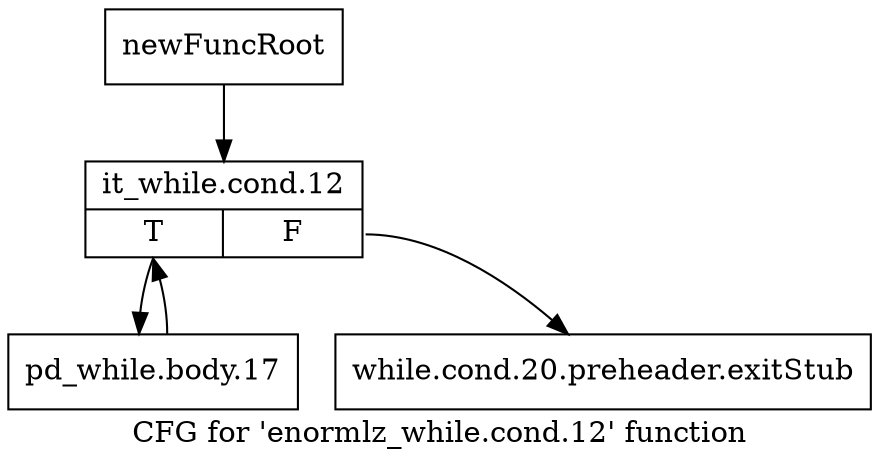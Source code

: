 digraph "CFG for 'enormlz_while.cond.12' function" {
	label="CFG for 'enormlz_while.cond.12' function";

	Node0xb7fb400 [shape=record,label="{newFuncRoot}"];
	Node0xb7fb400 -> Node0xb7fb4a0;
	Node0xb7fb450 [shape=record,label="{while.cond.20.preheader.exitStub}"];
	Node0xb7fb4a0 [shape=record,label="{it_while.cond.12|{<s0>T|<s1>F}}"];
	Node0xb7fb4a0:s0 -> Node0xb7fb4f0;
	Node0xb7fb4a0:s1 -> Node0xb7fb450;
	Node0xb7fb4f0 [shape=record,label="{pd_while.body.17}"];
	Node0xb7fb4f0 -> Node0xb7fb4a0;
}
